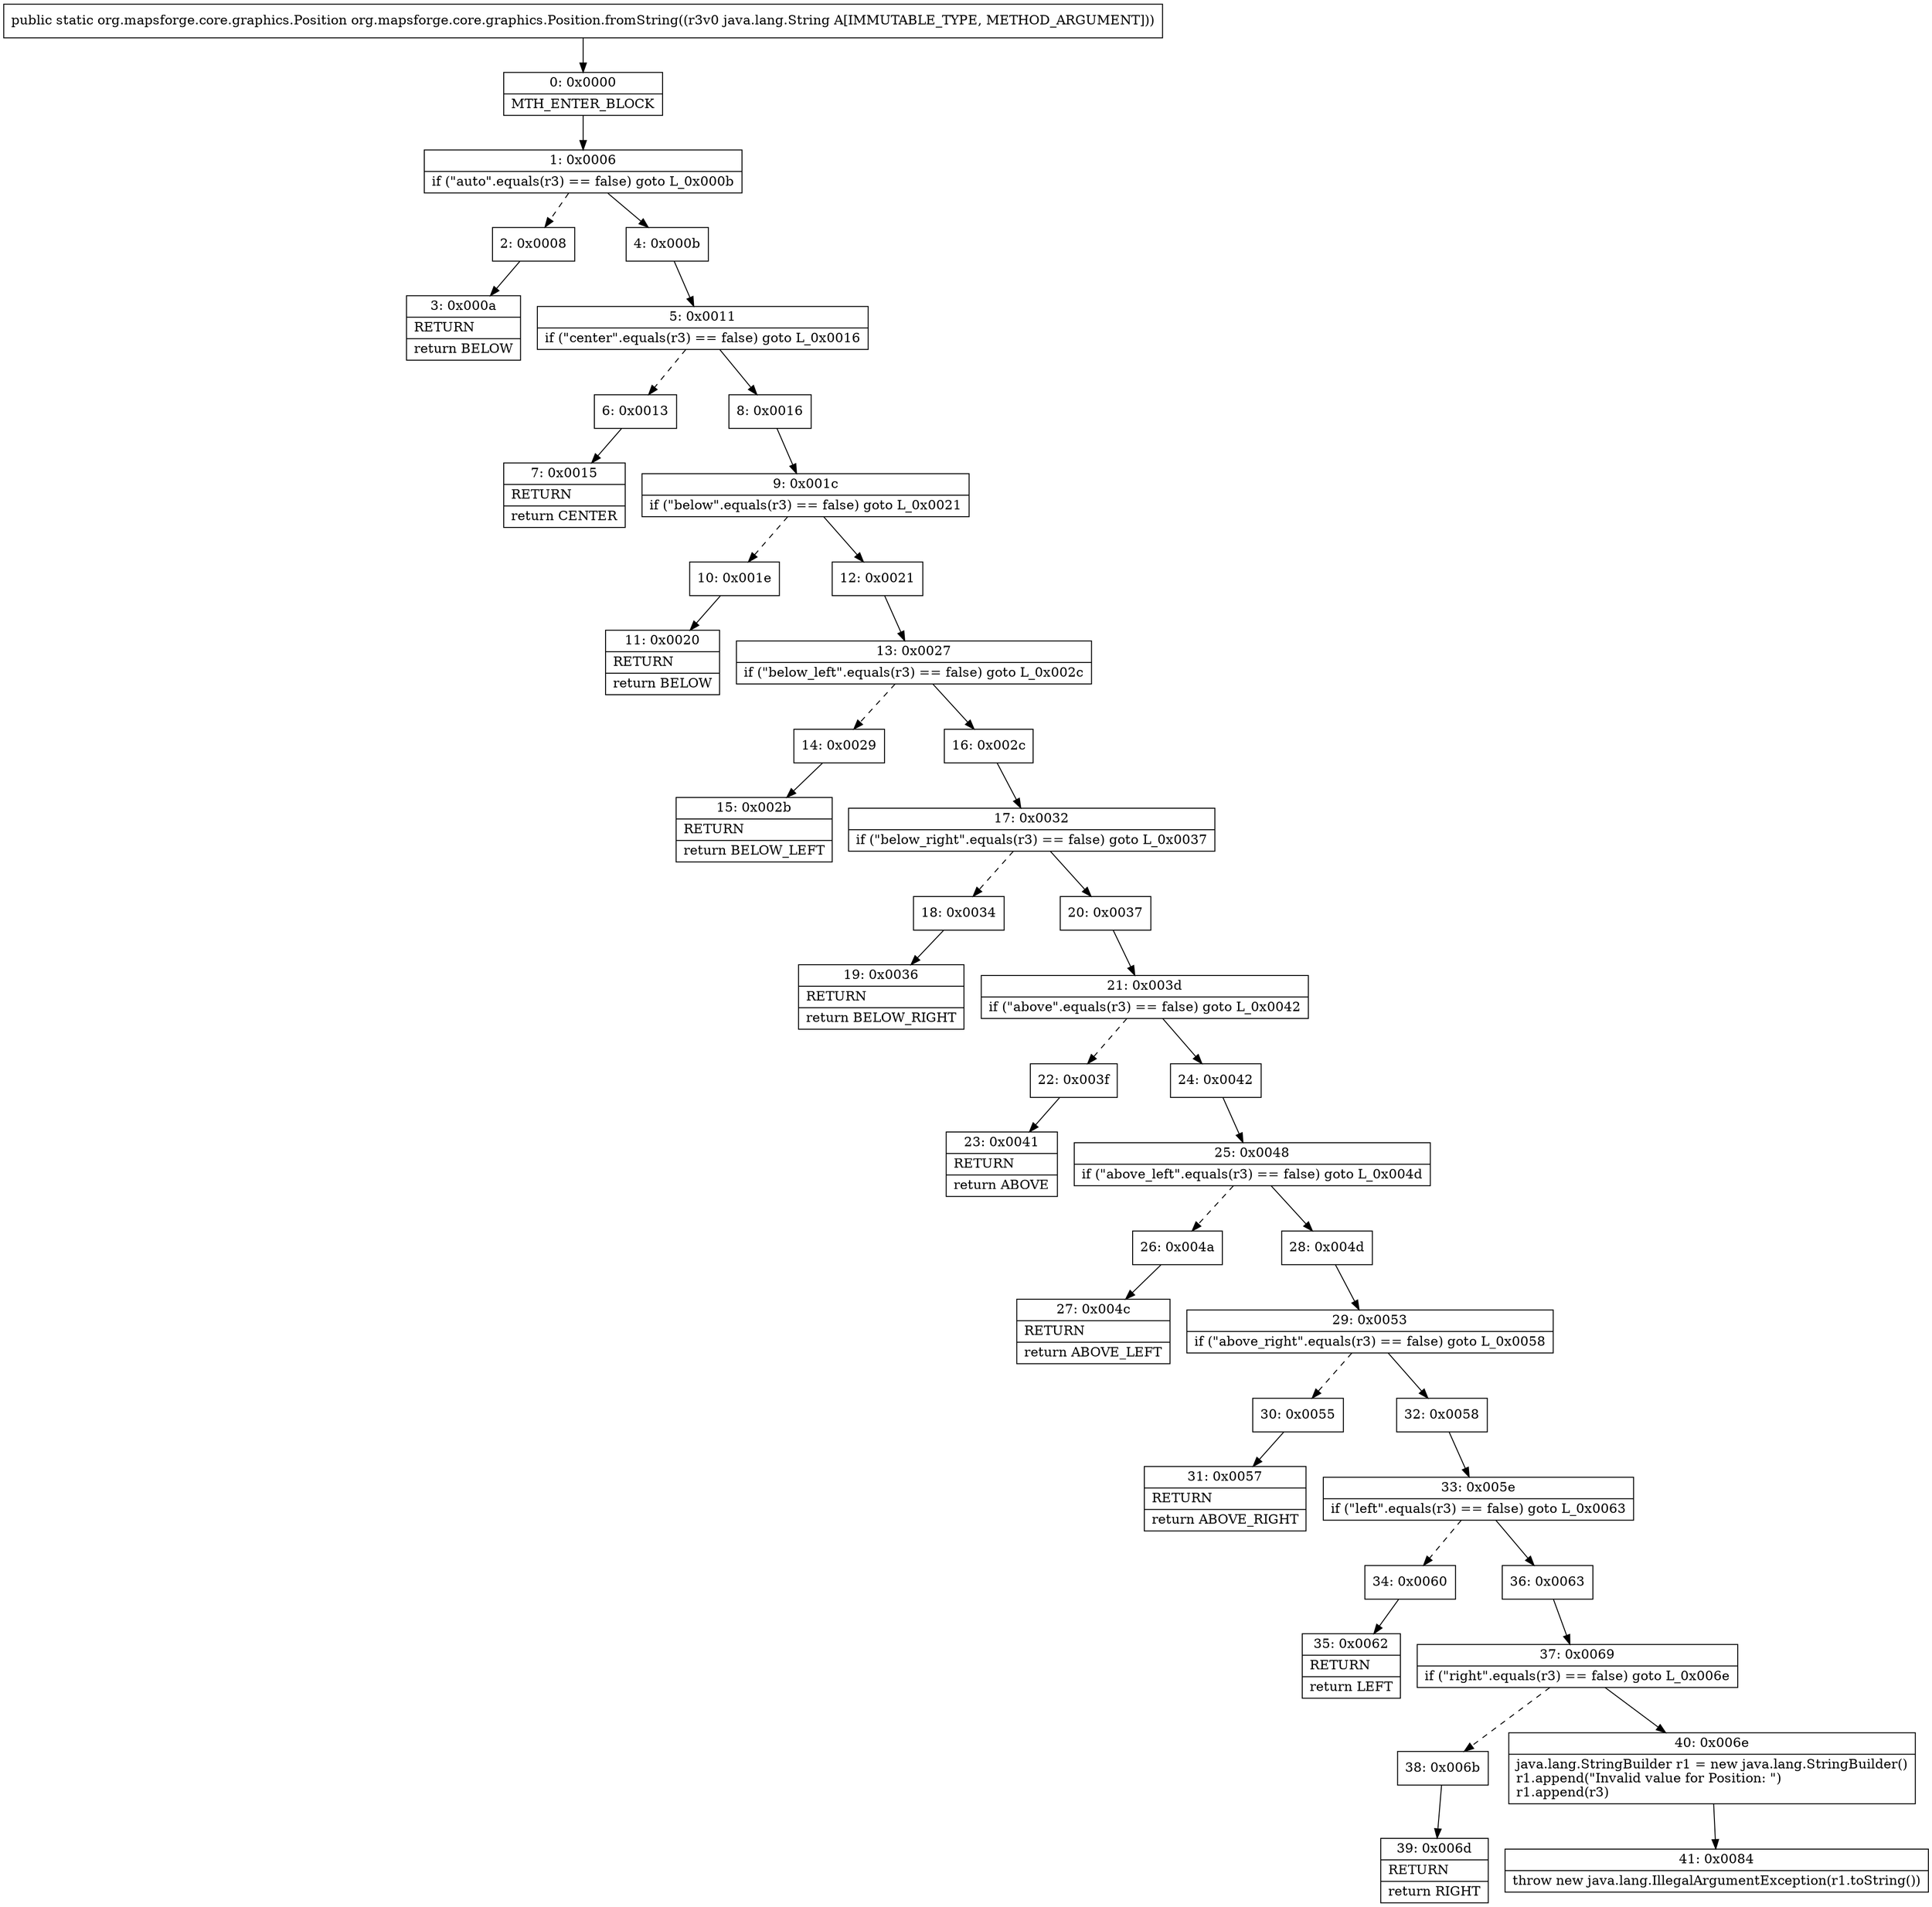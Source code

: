 digraph "CFG fororg.mapsforge.core.graphics.Position.fromString(Ljava\/lang\/String;)Lorg\/mapsforge\/core\/graphics\/Position;" {
Node_0 [shape=record,label="{0\:\ 0x0000|MTH_ENTER_BLOCK\l}"];
Node_1 [shape=record,label="{1\:\ 0x0006|if (\"auto\".equals(r3) == false) goto L_0x000b\l}"];
Node_2 [shape=record,label="{2\:\ 0x0008}"];
Node_3 [shape=record,label="{3\:\ 0x000a|RETURN\l|return BELOW\l}"];
Node_4 [shape=record,label="{4\:\ 0x000b}"];
Node_5 [shape=record,label="{5\:\ 0x0011|if (\"center\".equals(r3) == false) goto L_0x0016\l}"];
Node_6 [shape=record,label="{6\:\ 0x0013}"];
Node_7 [shape=record,label="{7\:\ 0x0015|RETURN\l|return CENTER\l}"];
Node_8 [shape=record,label="{8\:\ 0x0016}"];
Node_9 [shape=record,label="{9\:\ 0x001c|if (\"below\".equals(r3) == false) goto L_0x0021\l}"];
Node_10 [shape=record,label="{10\:\ 0x001e}"];
Node_11 [shape=record,label="{11\:\ 0x0020|RETURN\l|return BELOW\l}"];
Node_12 [shape=record,label="{12\:\ 0x0021}"];
Node_13 [shape=record,label="{13\:\ 0x0027|if (\"below_left\".equals(r3) == false) goto L_0x002c\l}"];
Node_14 [shape=record,label="{14\:\ 0x0029}"];
Node_15 [shape=record,label="{15\:\ 0x002b|RETURN\l|return BELOW_LEFT\l}"];
Node_16 [shape=record,label="{16\:\ 0x002c}"];
Node_17 [shape=record,label="{17\:\ 0x0032|if (\"below_right\".equals(r3) == false) goto L_0x0037\l}"];
Node_18 [shape=record,label="{18\:\ 0x0034}"];
Node_19 [shape=record,label="{19\:\ 0x0036|RETURN\l|return BELOW_RIGHT\l}"];
Node_20 [shape=record,label="{20\:\ 0x0037}"];
Node_21 [shape=record,label="{21\:\ 0x003d|if (\"above\".equals(r3) == false) goto L_0x0042\l}"];
Node_22 [shape=record,label="{22\:\ 0x003f}"];
Node_23 [shape=record,label="{23\:\ 0x0041|RETURN\l|return ABOVE\l}"];
Node_24 [shape=record,label="{24\:\ 0x0042}"];
Node_25 [shape=record,label="{25\:\ 0x0048|if (\"above_left\".equals(r3) == false) goto L_0x004d\l}"];
Node_26 [shape=record,label="{26\:\ 0x004a}"];
Node_27 [shape=record,label="{27\:\ 0x004c|RETURN\l|return ABOVE_LEFT\l}"];
Node_28 [shape=record,label="{28\:\ 0x004d}"];
Node_29 [shape=record,label="{29\:\ 0x0053|if (\"above_right\".equals(r3) == false) goto L_0x0058\l}"];
Node_30 [shape=record,label="{30\:\ 0x0055}"];
Node_31 [shape=record,label="{31\:\ 0x0057|RETURN\l|return ABOVE_RIGHT\l}"];
Node_32 [shape=record,label="{32\:\ 0x0058}"];
Node_33 [shape=record,label="{33\:\ 0x005e|if (\"left\".equals(r3) == false) goto L_0x0063\l}"];
Node_34 [shape=record,label="{34\:\ 0x0060}"];
Node_35 [shape=record,label="{35\:\ 0x0062|RETURN\l|return LEFT\l}"];
Node_36 [shape=record,label="{36\:\ 0x0063}"];
Node_37 [shape=record,label="{37\:\ 0x0069|if (\"right\".equals(r3) == false) goto L_0x006e\l}"];
Node_38 [shape=record,label="{38\:\ 0x006b}"];
Node_39 [shape=record,label="{39\:\ 0x006d|RETURN\l|return RIGHT\l}"];
Node_40 [shape=record,label="{40\:\ 0x006e|java.lang.StringBuilder r1 = new java.lang.StringBuilder()\lr1.append(\"Invalid value for Position: \")\lr1.append(r3)\l}"];
Node_41 [shape=record,label="{41\:\ 0x0084|throw new java.lang.IllegalArgumentException(r1.toString())\l}"];
MethodNode[shape=record,label="{public static org.mapsforge.core.graphics.Position org.mapsforge.core.graphics.Position.fromString((r3v0 java.lang.String A[IMMUTABLE_TYPE, METHOD_ARGUMENT])) }"];
MethodNode -> Node_0;
Node_0 -> Node_1;
Node_1 -> Node_2[style=dashed];
Node_1 -> Node_4;
Node_2 -> Node_3;
Node_4 -> Node_5;
Node_5 -> Node_6[style=dashed];
Node_5 -> Node_8;
Node_6 -> Node_7;
Node_8 -> Node_9;
Node_9 -> Node_10[style=dashed];
Node_9 -> Node_12;
Node_10 -> Node_11;
Node_12 -> Node_13;
Node_13 -> Node_14[style=dashed];
Node_13 -> Node_16;
Node_14 -> Node_15;
Node_16 -> Node_17;
Node_17 -> Node_18[style=dashed];
Node_17 -> Node_20;
Node_18 -> Node_19;
Node_20 -> Node_21;
Node_21 -> Node_22[style=dashed];
Node_21 -> Node_24;
Node_22 -> Node_23;
Node_24 -> Node_25;
Node_25 -> Node_26[style=dashed];
Node_25 -> Node_28;
Node_26 -> Node_27;
Node_28 -> Node_29;
Node_29 -> Node_30[style=dashed];
Node_29 -> Node_32;
Node_30 -> Node_31;
Node_32 -> Node_33;
Node_33 -> Node_34[style=dashed];
Node_33 -> Node_36;
Node_34 -> Node_35;
Node_36 -> Node_37;
Node_37 -> Node_38[style=dashed];
Node_37 -> Node_40;
Node_38 -> Node_39;
Node_40 -> Node_41;
}

